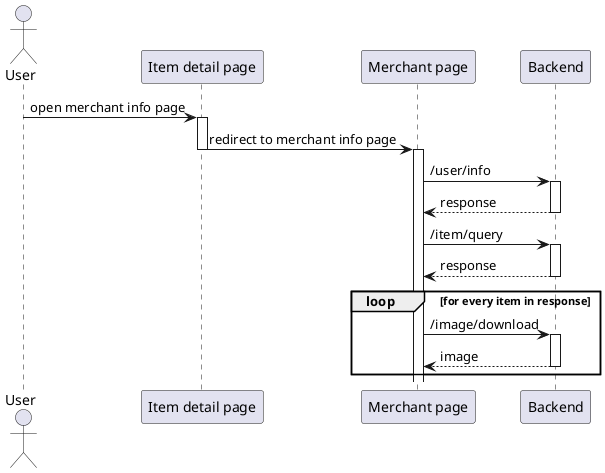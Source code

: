 @startuml view merchant page
'autonumber 1.1.1

actor User as u

' Box "front end"
participant "Item detail page" as detail
participant "Merchant page" as merchant
' end box

participant "Backend" as be

u -> detail++ : open merchant info page
detail -> merchant --++ : redirect to merchant info page

merchant -> be++ : /user/info
return response

merchant -> be++ : /item/query
return response

loop for every item in response
    merchant -> be++ : /image/download
    return image
end

@enduml